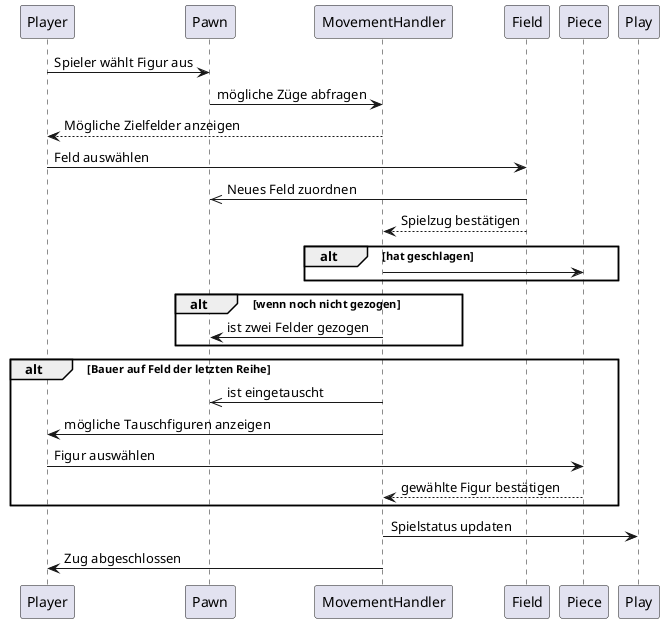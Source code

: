 @startuml

Player -> Pawn : Spieler wählt Figur aus
Pawn -> MovementHandler : mögliche Züge abfragen
MovementHandler --> Player : Mögliche Zielfelder anzeigen
Player -> Field : Feld auswählen
Field ->> Pawn : Neues Feld zuordnen
Field --> MovementHandler : Spielzug bestätigen

'Mögliche Auswirkungen prüfen

alt hat geschlagen
MovementHandler -> Piece
end

alt wenn noch nicht gezogen
MovementHandler -> Pawn : ist zwei Felder gezogen
end

alt Bauer auf Feld der letzten Reihe
MovementHandler ->> Pawn : ist eingetauscht
MovementHandler -> Player : mögliche Tauschfiguren anzeigen
Player -> Piece : Figur auswählen
Piece --> MovementHandler : gewählte Figur bestätigen 
end
MovementHandler -> Play : Spielstatus updaten
MovementHandler -> Player : Zug abgeschlossen
@enduml
